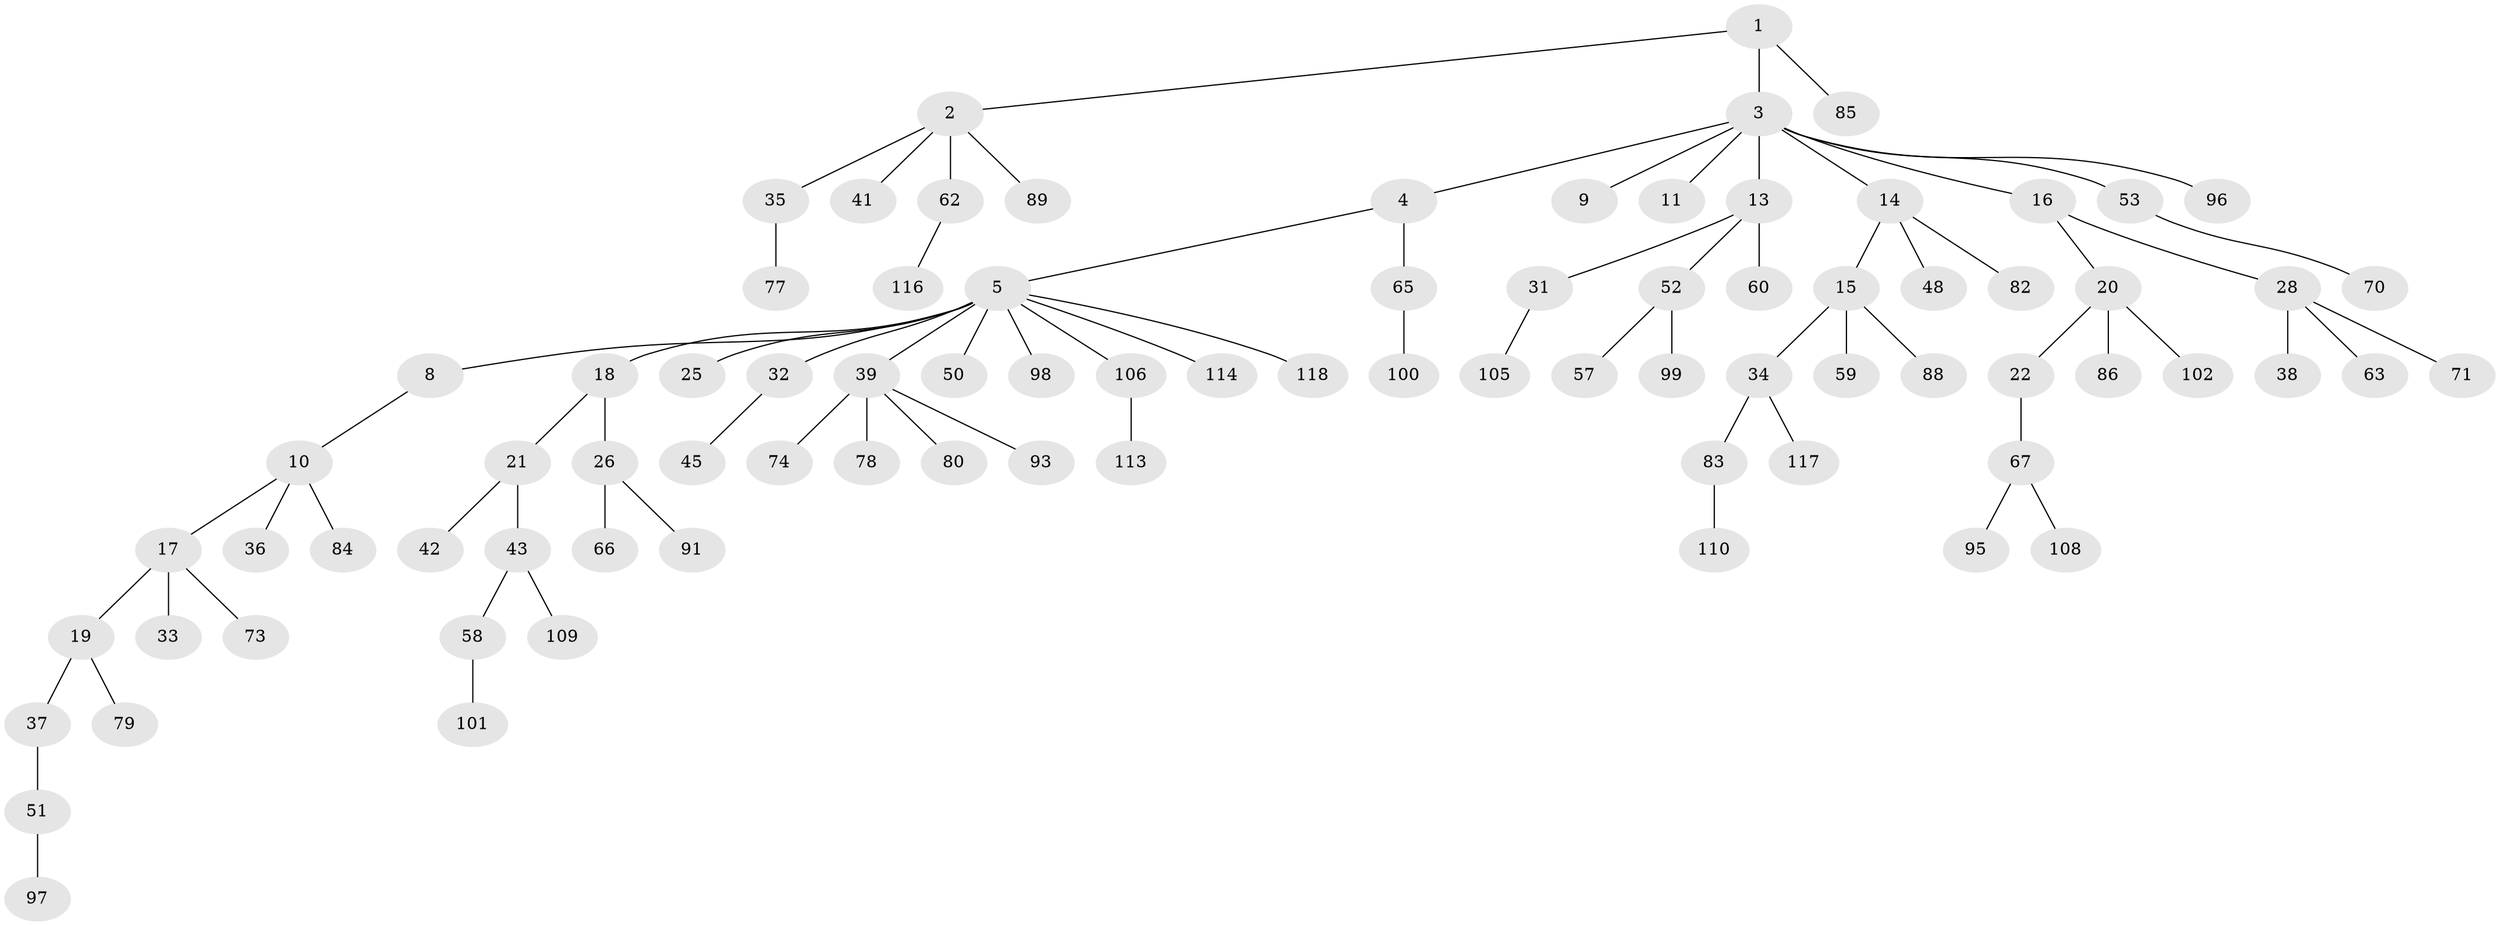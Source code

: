 // Generated by graph-tools (version 1.1) at 2025/52/02/27/25 19:52:10]
// undirected, 84 vertices, 83 edges
graph export_dot {
graph [start="1"]
  node [color=gray90,style=filled];
  1 [super="+12"];
  2 [super="+40"];
  3 [super="+6"];
  4;
  5 [super="+7"];
  8 [super="+87"];
  9 [super="+75"];
  10 [super="+24"];
  11 [super="+47"];
  13 [super="+23"];
  14 [super="+29"];
  15 [super="+55"];
  16;
  17 [super="+27"];
  18 [super="+94"];
  19 [super="+54"];
  20 [super="+44"];
  21;
  22 [super="+46"];
  25;
  26 [super="+64"];
  28 [super="+30"];
  31 [super="+90"];
  32;
  33;
  34 [super="+61"];
  35;
  36;
  37;
  38;
  39 [super="+56"];
  41 [super="+107"];
  42;
  43 [super="+49"];
  45;
  48 [super="+92"];
  50;
  51 [super="+81"];
  52 [super="+76"];
  53;
  57;
  58 [super="+68"];
  59;
  60;
  62 [super="+115"];
  63 [super="+69"];
  65 [super="+72"];
  66;
  67 [super="+112"];
  70;
  71 [super="+103"];
  73;
  74;
  77;
  78;
  79;
  80;
  82 [super="+104"];
  83;
  84;
  85;
  86;
  88;
  89;
  91;
  93 [super="+119"];
  95;
  96;
  97;
  98;
  99;
  100;
  101;
  102;
  105;
  106 [super="+111"];
  108;
  109;
  110;
  113;
  114;
  116;
  117;
  118;
  1 -- 2;
  1 -- 3;
  1 -- 85;
  2 -- 35;
  2 -- 62;
  2 -- 89;
  2 -- 41;
  3 -- 4;
  3 -- 9;
  3 -- 11;
  3 -- 14;
  3 -- 96;
  3 -- 16;
  3 -- 13;
  3 -- 53;
  4 -- 5;
  4 -- 65;
  5 -- 8;
  5 -- 25;
  5 -- 39;
  5 -- 32;
  5 -- 98;
  5 -- 106;
  5 -- 18;
  5 -- 50;
  5 -- 114;
  5 -- 118;
  8 -- 10;
  10 -- 17;
  10 -- 36;
  10 -- 84;
  13 -- 31;
  13 -- 52;
  13 -- 60;
  14 -- 15;
  14 -- 82;
  14 -- 48;
  15 -- 34;
  15 -- 59;
  15 -- 88;
  16 -- 20;
  16 -- 28;
  17 -- 19;
  17 -- 73;
  17 -- 33;
  18 -- 21;
  18 -- 26;
  19 -- 37;
  19 -- 79;
  20 -- 22;
  20 -- 86;
  20 -- 102;
  21 -- 42;
  21 -- 43;
  22 -- 67;
  26 -- 91;
  26 -- 66;
  28 -- 38;
  28 -- 63;
  28 -- 71;
  31 -- 105;
  32 -- 45;
  34 -- 83;
  34 -- 117;
  35 -- 77;
  37 -- 51;
  39 -- 74;
  39 -- 78;
  39 -- 93;
  39 -- 80;
  43 -- 58;
  43 -- 109;
  51 -- 97;
  52 -- 57;
  52 -- 99;
  53 -- 70;
  58 -- 101;
  62 -- 116;
  65 -- 100;
  67 -- 95;
  67 -- 108;
  83 -- 110;
  106 -- 113;
}
